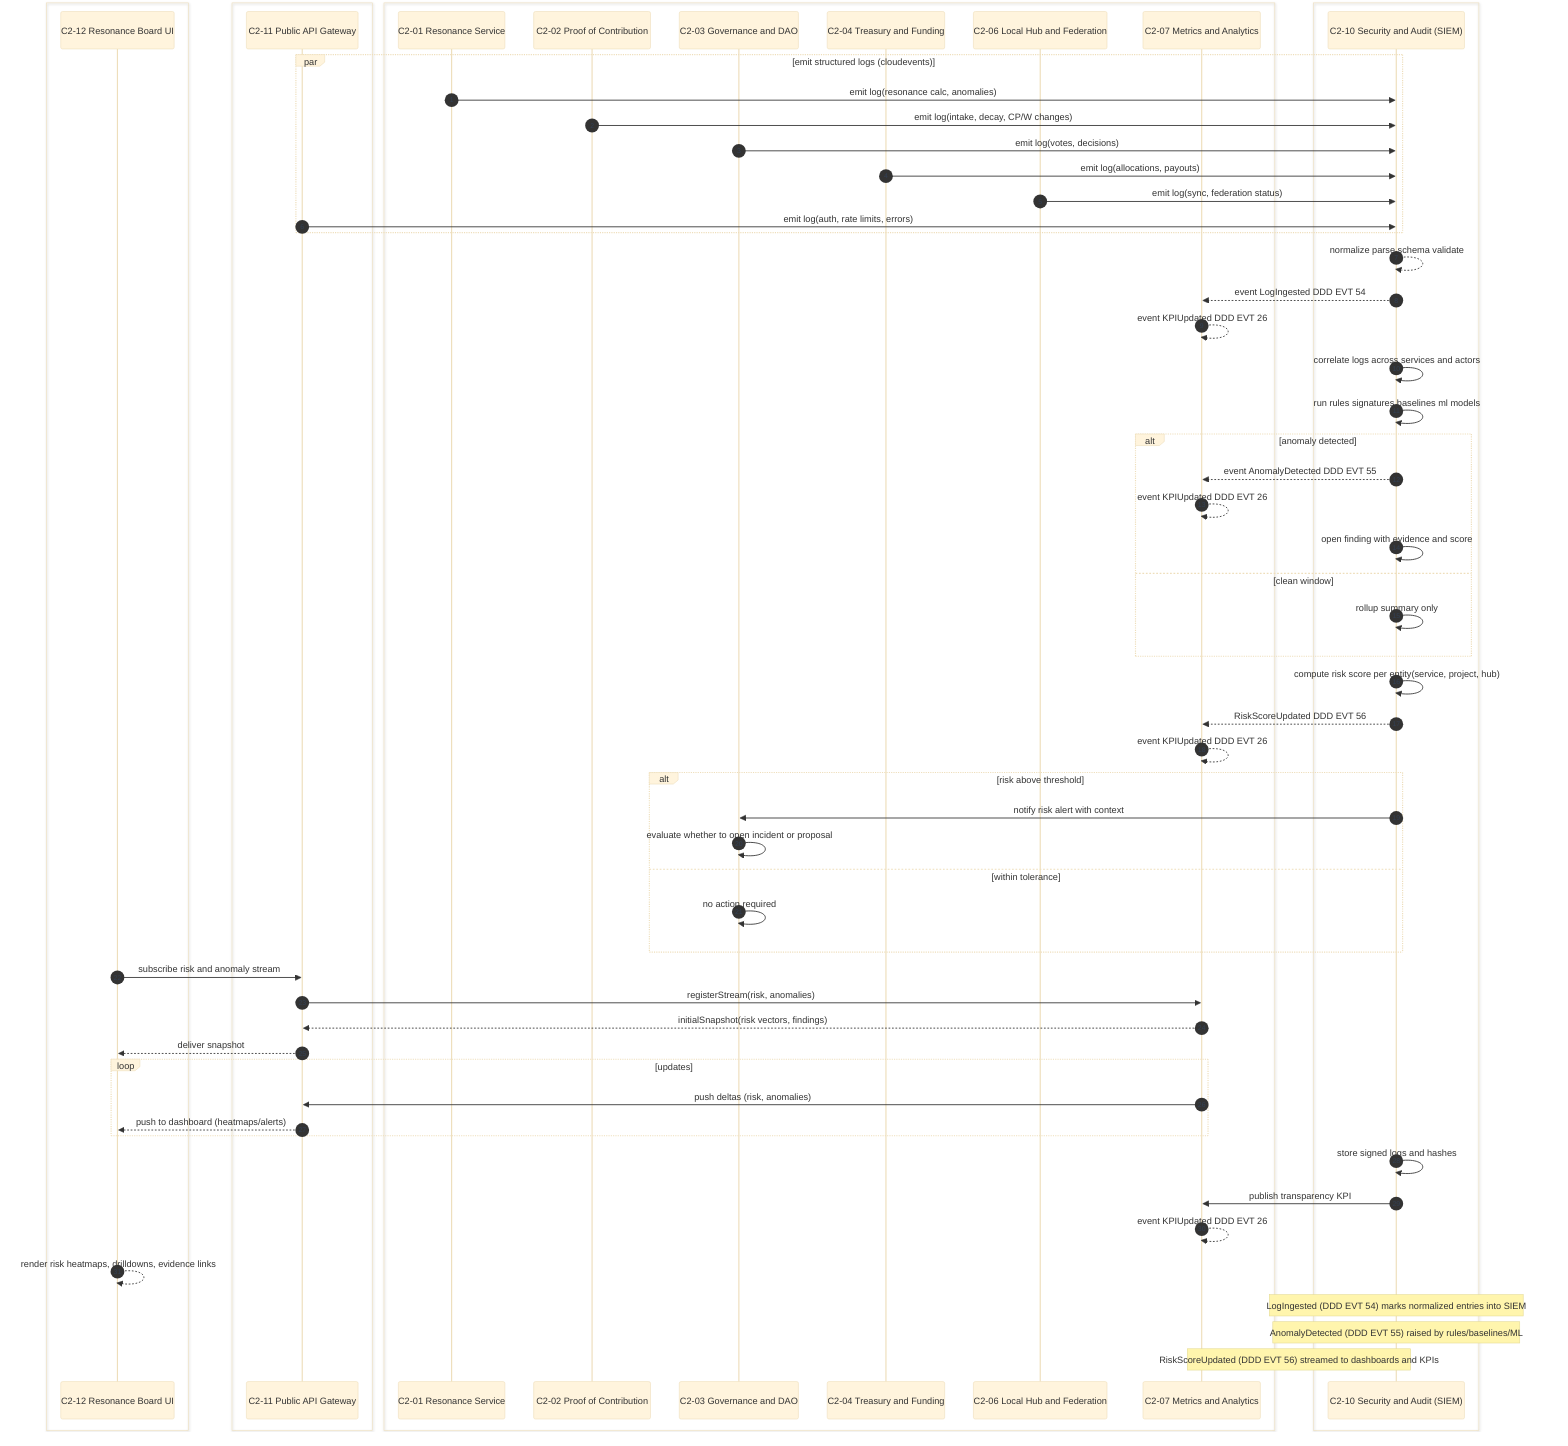 %%{init: {'theme':'base','themeVariables':{ 'sequenceNumberColor':'#334155'}}}%%
sequenceDiagram
autonumber

box #8b5cf6 UI
  participant UI as C2-12 Resonance Board UI
end

box #fde68a Control or API
  participant API as C2-11 Public API Gateway
end

box #ff8b00 Core Services
  participant RS as C2-01 Resonance Service
  participant POC as C2-02 Proof of Contribution
  participant GOV as C2-03 Governance and DAO
  participant TRE as C2-04 Treasury and Funding
  participant HUB as C2-06 Local Hub and Federation
  participant MET as C2-07 Metrics and Analytics
end

box #e5e7eb Security
  participant SEC as C2-10 Security and Audit (SIEM)
end

%% -------- Unified logging from services --------
par emit structured logs (cloudevents)
  RS ->> SEC: emit log(resonance calc, anomalies)
  POC ->> SEC: emit log(intake, decay, CP/W changes)
  GOV ->> SEC: emit log(votes, decisions)
  TRE ->> SEC: emit log(allocations, payouts)
  HUB ->> SEC: emit log(sync, federation status)
  API ->> SEC: emit log(auth, rate limits, errors)
end
SEC -->> SEC: normalize parse schema validate
SEC -->> MET: event LogIngested DDD EVT 54
MET -->> MET: event KPIUpdated DDD EVT 26

%% -------- Correlation and detection --------
SEC ->> SEC: correlate logs across services and actors
SEC ->> SEC: run rules signatures baselines ml models
alt anomaly detected
  SEC -->> MET: event AnomalyDetected DDD EVT 55
  MET -->> MET: event KPIUpdated DDD EVT 26
  SEC ->> SEC: open finding with evidence and score
else clean window
  SEC ->> SEC: rollup summary only
end

%% -------- Risk scoring --------
SEC ->> SEC: compute risk score per entity(service, project, hub)
SEC -->> MET: RiskScoreUpdated DDD EVT 56
MET -->> MET: event KPIUpdated DDD EVT 26

%% -------- Optional governance signal --------
alt risk above threshold
  SEC ->> GOV: notify risk alert with context
  GOV ->> GOV: evaluate whether to open incident or proposal
else within tolerance
  GOV ->> GOV: no action required
end

%% -------- UI and transparency --------
UI ->> API: subscribe risk and anomaly stream
API ->> MET: registerStream(risk, anomalies)
MET -->> API: initialSnapshot(risk vectors, findings)
API -->> UI: deliver snapshot
loop updates
  MET ->> API: push deltas (risk, anomalies)
  API -->> UI: push to dashboard (heatmaps/alerts)
end

%% -------- Archival and evidence --------
SEC ->> SEC: store signed logs and hashes
SEC ->> MET: publish transparency KPI
MET -->> MET: event KPIUpdated DDD EVT 26

%% -------- Completion --------
UI -->> UI: render risk heatmaps, drilldowns, evidence links

%% Notes
Note over SEC: LogIngested (DDD EVT 54) marks normalized entries into SIEM
Note over SEC: AnomalyDetected (DDD EVT 55) raised by rules/baselines/ML
Note over SEC,MET: RiskScoreUpdated (DDD EVT 56) streamed to dashboards and KPIs